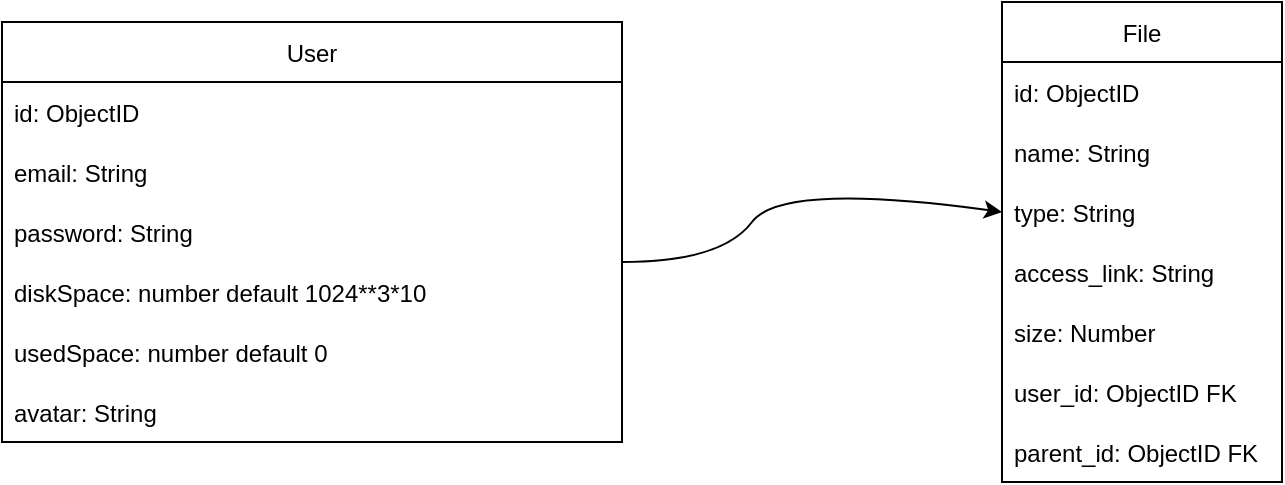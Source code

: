 <mxfile version="15.6.2" type="device"><diagram id="_g_E6Hx5eHg6LDWTG2PK" name="Page-1"><mxGraphModel dx="1282" dy="765" grid="1" gridSize="10" guides="1" tooltips="1" connect="1" arrows="1" fold="1" page="1" pageScale="1" pageWidth="827" pageHeight="1169" math="0" shadow="0"><root><mxCell id="0"/><mxCell id="1" parent="0"/><mxCell id="xMbyVMT20eGi58ITbbZC-1" value="User" style="swimlane;fontStyle=0;childLayout=stackLayout;horizontal=1;startSize=30;horizontalStack=0;resizeParent=1;resizeParentMax=0;resizeLast=0;collapsible=1;marginBottom=0;" vertex="1" parent="1"><mxGeometry x="70" y="220" width="310" height="210" as="geometry"/></mxCell><mxCell id="xMbyVMT20eGi58ITbbZC-2" value="id: ObjectID" style="text;strokeColor=none;fillColor=none;align=left;verticalAlign=middle;spacingLeft=4;spacingRight=4;overflow=hidden;points=[[0,0.5],[1,0.5]];portConstraint=eastwest;rotatable=0;" vertex="1" parent="xMbyVMT20eGi58ITbbZC-1"><mxGeometry y="30" width="310" height="30" as="geometry"/></mxCell><mxCell id="xMbyVMT20eGi58ITbbZC-3" value="email: String" style="text;strokeColor=none;fillColor=none;align=left;verticalAlign=middle;spacingLeft=4;spacingRight=4;overflow=hidden;points=[[0,0.5],[1,0.5]];portConstraint=eastwest;rotatable=0;" vertex="1" parent="xMbyVMT20eGi58ITbbZC-1"><mxGeometry y="60" width="310" height="30" as="geometry"/></mxCell><mxCell id="xMbyVMT20eGi58ITbbZC-4" value="password: String" style="text;strokeColor=none;fillColor=none;align=left;verticalAlign=middle;spacingLeft=4;spacingRight=4;overflow=hidden;points=[[0,0.5],[1,0.5]];portConstraint=eastwest;rotatable=0;" vertex="1" parent="xMbyVMT20eGi58ITbbZC-1"><mxGeometry y="90" width="310" height="30" as="geometry"/></mxCell><mxCell id="xMbyVMT20eGi58ITbbZC-6" value="diskSpace: number default 1024**3*10" style="text;strokeColor=none;fillColor=none;align=left;verticalAlign=middle;spacingLeft=4;spacingRight=4;overflow=hidden;points=[[0,0.5],[1,0.5]];portConstraint=eastwest;rotatable=0;" vertex="1" parent="xMbyVMT20eGi58ITbbZC-1"><mxGeometry y="120" width="310" height="30" as="geometry"/></mxCell><mxCell id="xMbyVMT20eGi58ITbbZC-7" value="usedSpace: number default 0" style="text;strokeColor=none;fillColor=none;align=left;verticalAlign=middle;spacingLeft=4;spacingRight=4;overflow=hidden;points=[[0,0.5],[1,0.5]];portConstraint=eastwest;rotatable=0;" vertex="1" parent="xMbyVMT20eGi58ITbbZC-1"><mxGeometry y="150" width="310" height="30" as="geometry"/></mxCell><mxCell id="xMbyVMT20eGi58ITbbZC-8" value="avatar: String" style="text;strokeColor=none;fillColor=none;align=left;verticalAlign=middle;spacingLeft=4;spacingRight=4;overflow=hidden;points=[[0,0.5],[1,0.5]];portConstraint=eastwest;rotatable=0;" vertex="1" parent="xMbyVMT20eGi58ITbbZC-1"><mxGeometry y="180" width="310" height="30" as="geometry"/></mxCell><mxCell id="xMbyVMT20eGi58ITbbZC-9" value="File" style="swimlane;fontStyle=0;childLayout=stackLayout;horizontal=1;startSize=30;horizontalStack=0;resizeParent=1;resizeParentMax=0;resizeLast=0;collapsible=1;marginBottom=0;" vertex="1" parent="1"><mxGeometry x="570" y="210" width="140" height="240" as="geometry"/></mxCell><mxCell id="xMbyVMT20eGi58ITbbZC-10" value="id: ObjectID" style="text;strokeColor=none;fillColor=none;align=left;verticalAlign=middle;spacingLeft=4;spacingRight=4;overflow=hidden;points=[[0,0.5],[1,0.5]];portConstraint=eastwest;rotatable=0;" vertex="1" parent="xMbyVMT20eGi58ITbbZC-9"><mxGeometry y="30" width="140" height="30" as="geometry"/></mxCell><mxCell id="xMbyVMT20eGi58ITbbZC-11" value="name: String" style="text;strokeColor=none;fillColor=none;align=left;verticalAlign=middle;spacingLeft=4;spacingRight=4;overflow=hidden;points=[[0,0.5],[1,0.5]];portConstraint=eastwest;rotatable=0;" vertex="1" parent="xMbyVMT20eGi58ITbbZC-9"><mxGeometry y="60" width="140" height="30" as="geometry"/></mxCell><mxCell id="xMbyVMT20eGi58ITbbZC-12" value="type: String" style="text;strokeColor=none;fillColor=none;align=left;verticalAlign=middle;spacingLeft=4;spacingRight=4;overflow=hidden;points=[[0,0.5],[1,0.5]];portConstraint=eastwest;rotatable=0;" vertex="1" parent="xMbyVMT20eGi58ITbbZC-9"><mxGeometry y="90" width="140" height="30" as="geometry"/></mxCell><mxCell id="xMbyVMT20eGi58ITbbZC-16" value="access_link: String" style="text;strokeColor=none;fillColor=none;align=left;verticalAlign=middle;spacingLeft=4;spacingRight=4;overflow=hidden;points=[[0,0.5],[1,0.5]];portConstraint=eastwest;rotatable=0;" vertex="1" parent="xMbyVMT20eGi58ITbbZC-9"><mxGeometry y="120" width="140" height="30" as="geometry"/></mxCell><mxCell id="xMbyVMT20eGi58ITbbZC-13" value="size: Number" style="text;strokeColor=none;fillColor=none;align=left;verticalAlign=middle;spacingLeft=4;spacingRight=4;overflow=hidden;points=[[0,0.5],[1,0.5]];portConstraint=eastwest;rotatable=0;" vertex="1" parent="xMbyVMT20eGi58ITbbZC-9"><mxGeometry y="150" width="140" height="30" as="geometry"/></mxCell><mxCell id="xMbyVMT20eGi58ITbbZC-14" value="user_id: ObjectID FK" style="text;strokeColor=none;fillColor=none;align=left;verticalAlign=middle;spacingLeft=4;spacingRight=4;overflow=hidden;points=[[0,0.5],[1,0.5]];portConstraint=eastwest;rotatable=0;" vertex="1" parent="xMbyVMT20eGi58ITbbZC-9"><mxGeometry y="180" width="140" height="30" as="geometry"/></mxCell><mxCell id="xMbyVMT20eGi58ITbbZC-15" value="parent_id: ObjectID FK" style="text;strokeColor=none;fillColor=none;align=left;verticalAlign=middle;spacingLeft=4;spacingRight=4;overflow=hidden;points=[[0,0.5],[1,0.5]];portConstraint=eastwest;rotatable=0;" vertex="1" parent="xMbyVMT20eGi58ITbbZC-9"><mxGeometry y="210" width="140" height="30" as="geometry"/></mxCell><mxCell id="xMbyVMT20eGi58ITbbZC-18" value="" style="curved=1;endArrow=classic;html=1;rounded=0;endFill=1;entryX=0;entryY=0.5;entryDx=0;entryDy=0;" edge="1" parent="1" target="xMbyVMT20eGi58ITbbZC-12"><mxGeometry width="50" height="50" relative="1" as="geometry"><mxPoint x="380" y="340" as="sourcePoint"/><mxPoint x="550" y="300" as="targetPoint"/><Array as="points"><mxPoint x="430" y="340"/><mxPoint x="460" y="300"/></Array></mxGeometry></mxCell></root></mxGraphModel></diagram></mxfile>